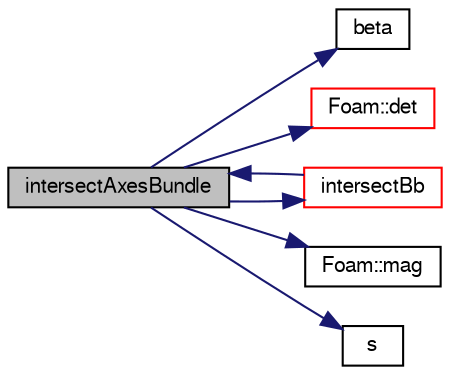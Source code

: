 digraph "intersectAxesBundle"
{
  bgcolor="transparent";
  edge [fontname="FreeSans",fontsize="10",labelfontname="FreeSans",labelfontsize="10"];
  node [fontname="FreeSans",fontsize="10",shape=record];
  rankdir="LR";
  Node0 [label="intersectAxesBundle",height=0.2,width=0.4,color="black", fillcolor="grey75", style="filled", fontcolor="black"];
  Node0 -> Node1 [color="midnightblue",fontsize="10",style="solid",fontname="FreeSans"];
  Node1 [label="beta",height=0.2,width=0.4,color="black",URL="$a39152.html#a8c8c91fc032b25dcc9e3d971fac17272"];
  Node0 -> Node2 [color="midnightblue",fontsize="10",style="solid",fontname="FreeSans"];
  Node2 [label="Foam::det",height=0.2,width=0.4,color="red",URL="$a21124.html#a0661214f1c72feedb965c88d685f8036"];
  Node0 -> Node7 [color="midnightblue",fontsize="10",style="solid",fontname="FreeSans"];
  Node7 [label="intersectBb",height=0.2,width=0.4,color="red",URL="$a25522.html#a61b27a9e34057e49b2263d2ecd01144c",tooltip="Does triangle intersect bounding box. "];
  Node7 -> Node0 [color="midnightblue",fontsize="10",style="solid",fontname="FreeSans"];
  Node0 -> Node17 [color="midnightblue",fontsize="10",style="solid",fontname="FreeSans"];
  Node17 [label="Foam::mag",height=0.2,width=0.4,color="black",URL="$a21124.html#a929da2a3fdcf3dacbbe0487d3a330dae"];
  Node0 -> Node20 [color="midnightblue",fontsize="10",style="solid",fontname="FreeSans"];
  Node20 [label="s",height=0.2,width=0.4,color="black",URL="$a18905.html#abb9c4233033fad2ad0206cd4adad3b9f"];
}
